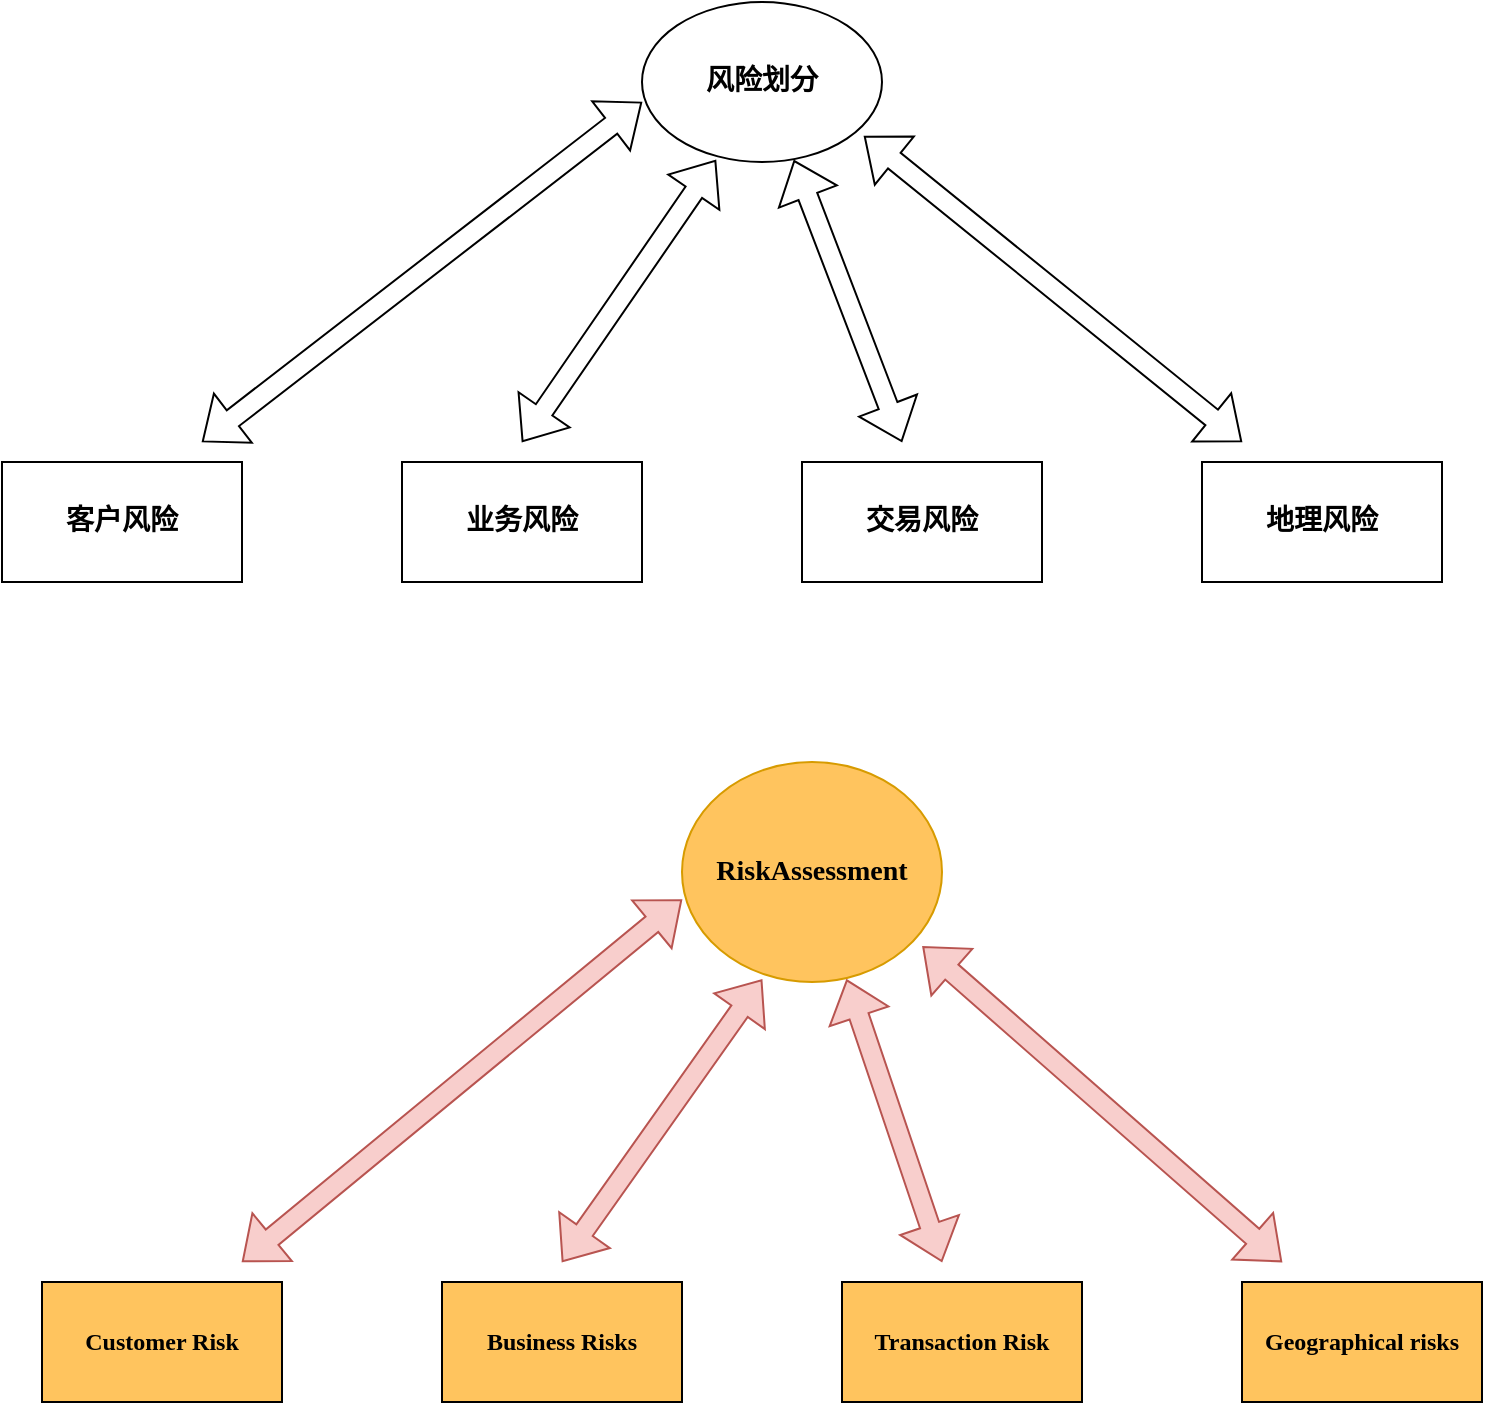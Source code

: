 <mxfile version="23.1.1" type="github">
  <diagram name="Page-1" id="q0FwqspuL519-4UCJni0">
    <mxGraphModel dx="1314" dy="806" grid="1" gridSize="10" guides="1" tooltips="1" connect="1" arrows="0" fold="1" page="1" pageScale="1" pageWidth="850" pageHeight="1100" math="0" shadow="0">
      <root>
        <mxCell id="0" />
        <mxCell id="1" parent="0" />
        <mxCell id="U842g6Urp9s58XFCxxzL-1" value="&lt;p style=&quot;margin: 0pt 0pt 0.0pt; text-align: justify; font-family: Calibri; font-size: 10.5pt;&quot; class=&quot;MsoNormal&quot;&gt;&lt;b&gt;&lt;font face=&quot;宋体&quot;&gt;客户风险&lt;/font&gt;&lt;/b&gt;&lt;/p&gt;" style="rounded=0;whiteSpace=wrap;html=1;" vertex="1" parent="1">
          <mxGeometry x="30" y="340" width="120" height="60" as="geometry" />
        </mxCell>
        <mxCell id="U842g6Urp9s58XFCxxzL-2" value="&lt;p style=&quot;margin: 0pt 0pt 0.0pt; text-align: justify; font-family: Calibri; font-size: 10.5pt;&quot; class=&quot;MsoNormal&quot;&gt;&lt;b&gt;&lt;font face=&quot;宋体&quot;&gt;业务风险&lt;/font&gt;&lt;/b&gt;&lt;/p&gt;&lt;p style=&quot;margin: 0pt 0pt 0.0pt; text-align: justify; font-family: Calibri; font-size: 10.5pt;&quot; class=&quot;MsoNormal&quot;&gt;&lt;/p&gt;" style="rounded=0;whiteSpace=wrap;html=1;" vertex="1" parent="1">
          <mxGeometry x="230" y="340" width="120" height="60" as="geometry" />
        </mxCell>
        <mxCell id="U842g6Urp9s58XFCxxzL-3" value="&lt;p style=&quot;margin: 0pt 0pt 0.0pt; text-align: justify; font-family: Calibri; font-size: 10.5pt;&quot; class=&quot;MsoNormal&quot;&gt;&lt;b&gt;&lt;font face=&quot;宋体&quot;&gt;交易风险&lt;/font&gt;&lt;/b&gt;&lt;/p&gt;&lt;p style=&quot;margin: 0pt 0pt 0.0pt; text-align: justify; font-family: Calibri; font-size: 10.5pt;&quot; class=&quot;MsoNormal&quot;&gt;&lt;/p&gt;&lt;p style=&quot;margin: 0pt 0pt 0.0pt; text-align: justify; font-family: Calibri; font-size: 10.5pt;&quot; class=&quot;MsoNormal&quot;&gt;&lt;/p&gt;" style="rounded=0;whiteSpace=wrap;html=1;" vertex="1" parent="1">
          <mxGeometry x="430" y="340" width="120" height="60" as="geometry" />
        </mxCell>
        <mxCell id="U842g6Urp9s58XFCxxzL-4" value="&lt;p style=&quot;margin: 0pt 0pt 0.0pt; text-align: justify; font-family: Calibri; font-size: 10.5pt;&quot; class=&quot;MsoNormal&quot;&gt;&lt;b&gt;&lt;font face=&quot;宋体&quot;&gt;地理风险&lt;/font&gt;&lt;/b&gt;&lt;/p&gt;&lt;p style=&quot;margin: 0pt 0pt 0.0pt; text-align: justify; font-family: Calibri; font-size: 10.5pt;&quot; class=&quot;MsoNormal&quot;&gt;&lt;/p&gt;&lt;p style=&quot;margin: 0pt 0pt 0.0pt; text-align: justify; font-family: Calibri; font-size: 10.5pt;&quot; class=&quot;MsoNormal&quot;&gt;&lt;/p&gt;&lt;p style=&quot;margin: 0pt 0pt 0.0pt; text-align: justify; font-family: Calibri; font-size: 10.5pt;&quot; class=&quot;MsoNormal&quot;&gt;&lt;/p&gt;" style="rounded=0;whiteSpace=wrap;html=1;" vertex="1" parent="1">
          <mxGeometry x="630" y="340" width="120" height="60" as="geometry" />
        </mxCell>
        <mxCell id="U842g6Urp9s58XFCxxzL-6" value="&lt;b style=&quot;border-color: var(--border-color); font-family: Calibri; font-size: 14px; text-align: justify;&quot;&gt;&lt;font style=&quot;border-color: var(--border-color);&quot; face=&quot;宋体&quot;&gt;风险划分&lt;/font&gt;&lt;/b&gt;" style="ellipse;whiteSpace=wrap;html=1;" vertex="1" parent="1">
          <mxGeometry x="350" y="110" width="120" height="80" as="geometry" />
        </mxCell>
        <mxCell id="U842g6Urp9s58XFCxxzL-7" value="" style="shape=flexArrow;endArrow=classic;startArrow=classic;html=1;rounded=0;entryX=0;entryY=0.625;entryDx=0;entryDy=0;entryPerimeter=0;" edge="1" parent="1" target="U842g6Urp9s58XFCxxzL-6">
          <mxGeometry width="100" height="100" relative="1" as="geometry">
            <mxPoint x="130" y="330" as="sourcePoint" />
            <mxPoint x="350" y="170" as="targetPoint" />
          </mxGeometry>
        </mxCell>
        <mxCell id="U842g6Urp9s58XFCxxzL-8" value="" style="shape=flexArrow;endArrow=classic;startArrow=classic;html=1;rounded=0;entryX=0.308;entryY=0.988;entryDx=0;entryDy=0;entryPerimeter=0;" edge="1" parent="1" target="U842g6Urp9s58XFCxxzL-6">
          <mxGeometry width="100" height="100" relative="1" as="geometry">
            <mxPoint x="290" y="330" as="sourcePoint" />
            <mxPoint x="360" y="180" as="targetPoint" />
          </mxGeometry>
        </mxCell>
        <mxCell id="U842g6Urp9s58XFCxxzL-9" value="" style="shape=flexArrow;endArrow=classic;startArrow=classic;html=1;rounded=0;entryX=0.925;entryY=0.838;entryDx=0;entryDy=0;entryPerimeter=0;" edge="1" parent="1" target="U842g6Urp9s58XFCxxzL-6">
          <mxGeometry width="100" height="100" relative="1" as="geometry">
            <mxPoint x="650" y="330" as="sourcePoint" />
            <mxPoint x="370" y="190" as="targetPoint" />
          </mxGeometry>
        </mxCell>
        <mxCell id="U842g6Urp9s58XFCxxzL-10" value="" style="shape=flexArrow;endArrow=classic;startArrow=classic;html=1;rounded=0;entryX=0.633;entryY=0.988;entryDx=0;entryDy=0;entryPerimeter=0;" edge="1" parent="1" target="U842g6Urp9s58XFCxxzL-6">
          <mxGeometry width="100" height="100" relative="1" as="geometry">
            <mxPoint x="480" y="330" as="sourcePoint" />
            <mxPoint x="397" y="199" as="targetPoint" />
          </mxGeometry>
        </mxCell>
        <mxCell id="U842g6Urp9s58XFCxxzL-12" value="&lt;div style=&quot;text-align: justify;&quot;&gt;&lt;font face=&quot;宋体&quot;&gt;&lt;b&gt;Customer Risk&lt;/b&gt;&lt;/font&gt;&lt;/div&gt;&lt;p style=&quot;margin: 0pt 0pt 0.0pt; text-align: justify; font-family: Calibri; font-size: 10.5pt;&quot; class=&quot;MsoNormal&quot;&gt;&lt;/p&gt;" style="rounded=0;whiteSpace=wrap;html=1;fillColor=#ffc45e;" vertex="1" parent="1">
          <mxGeometry x="50" y="750" width="120" height="60" as="geometry" />
        </mxCell>
        <mxCell id="U842g6Urp9s58XFCxxzL-13" value="&lt;div style=&quot;text-align: justify;&quot;&gt;&lt;font face=&quot;宋体&quot;&gt;&lt;b&gt;Business Risks&lt;/b&gt;&lt;/font&gt;&lt;/div&gt;&lt;p style=&quot;margin: 0pt 0pt 0.0pt; text-align: justify; font-family: Calibri; font-size: 10.5pt;&quot; class=&quot;MsoNormal&quot;&gt;&lt;/p&gt;&lt;p style=&quot;margin: 0pt 0pt 0.0pt; text-align: justify; font-family: Calibri; font-size: 10.5pt;&quot; class=&quot;MsoNormal&quot;&gt;&lt;/p&gt;" style="rounded=0;whiteSpace=wrap;html=1;fillColor=#ffc45e;" vertex="1" parent="1">
          <mxGeometry x="250" y="750" width="120" height="60" as="geometry" />
        </mxCell>
        <mxCell id="U842g6Urp9s58XFCxxzL-14" value="&lt;div style=&quot;text-align: justify;&quot;&gt;&lt;font face=&quot;宋体&quot;&gt;&lt;b&gt;Transaction Risk&lt;/b&gt;&lt;/font&gt;&lt;/div&gt;&lt;p style=&quot;margin: 0pt 0pt 0.0pt; text-align: justify; font-family: Calibri; font-size: 10.5pt;&quot; class=&quot;MsoNormal&quot;&gt;&lt;/p&gt;&lt;p style=&quot;margin: 0pt 0pt 0.0pt; text-align: justify; font-family: Calibri; font-size: 10.5pt;&quot; class=&quot;MsoNormal&quot;&gt;&lt;/p&gt;&lt;p style=&quot;margin: 0pt 0pt 0.0pt; text-align: justify; font-family: Calibri; font-size: 10.5pt;&quot; class=&quot;MsoNormal&quot;&gt;&lt;/p&gt;" style="rounded=0;whiteSpace=wrap;html=1;fillColor=#ffc45e;" vertex="1" parent="1">
          <mxGeometry x="450" y="750" width="120" height="60" as="geometry" />
        </mxCell>
        <mxCell id="U842g6Urp9s58XFCxxzL-15" value="&lt;div style=&quot;text-align: justify;&quot;&gt;&lt;font face=&quot;宋体&quot;&gt;&lt;b&gt;Geographical risks&lt;/b&gt;&lt;/font&gt;&lt;/div&gt;&lt;p style=&quot;margin: 0pt 0pt 0.0pt; text-align: justify; font-family: Calibri; font-size: 10.5pt;&quot; class=&quot;MsoNormal&quot;&gt;&lt;/p&gt;&lt;p style=&quot;margin: 0pt 0pt 0.0pt; text-align: justify; font-family: Calibri; font-size: 10.5pt;&quot; class=&quot;MsoNormal&quot;&gt;&lt;/p&gt;&lt;p style=&quot;margin: 0pt 0pt 0.0pt; text-align: justify; font-family: Calibri; font-size: 10.5pt;&quot; class=&quot;MsoNormal&quot;&gt;&lt;/p&gt;&lt;p style=&quot;margin: 0pt 0pt 0.0pt; text-align: justify; font-family: Calibri; font-size: 10.5pt;&quot; class=&quot;MsoNormal&quot;&gt;&lt;/p&gt;" style="rounded=0;whiteSpace=wrap;html=1;fillColor=#ffc45e;" vertex="1" parent="1">
          <mxGeometry x="650" y="750" width="120" height="60" as="geometry" />
        </mxCell>
        <mxCell id="U842g6Urp9s58XFCxxzL-16" value="&lt;b style=&quot;border-color: var(--border-color); font-family: Calibri; font-size: 14px; text-align: justify;&quot;&gt;&lt;font style=&quot;border-color: var(--border-color);&quot; face=&quot;宋体&quot;&gt;RiskAssessment&lt;/font&gt;&lt;/b&gt;" style="ellipse;whiteSpace=wrap;html=1;labelBackgroundColor=none;labelBorderColor=none;fillColor=#FFC45E;strokeColor=#d79b00;" vertex="1" parent="1">
          <mxGeometry x="370" y="490" width="130" height="110" as="geometry" />
        </mxCell>
        <mxCell id="U842g6Urp9s58XFCxxzL-17" value="" style="shape=flexArrow;endArrow=classic;startArrow=classic;html=1;rounded=0;entryX=0;entryY=0.625;entryDx=0;entryDy=0;entryPerimeter=0;fillColor=#f8cecc;strokeColor=#b85450;" edge="1" parent="1" target="U842g6Urp9s58XFCxxzL-16">
          <mxGeometry width="100" height="100" relative="1" as="geometry">
            <mxPoint x="150" y="740" as="sourcePoint" />
            <mxPoint x="370" y="580" as="targetPoint" />
          </mxGeometry>
        </mxCell>
        <mxCell id="U842g6Urp9s58XFCxxzL-18" value="" style="shape=flexArrow;endArrow=classic;startArrow=classic;html=1;rounded=0;entryX=0.308;entryY=0.988;entryDx=0;entryDy=0;entryPerimeter=0;fillColor=#f8cecc;strokeColor=#b85450;" edge="1" parent="1" target="U842g6Urp9s58XFCxxzL-16">
          <mxGeometry width="100" height="100" relative="1" as="geometry">
            <mxPoint x="310" y="740" as="sourcePoint" />
            <mxPoint x="380" y="590" as="targetPoint" />
          </mxGeometry>
        </mxCell>
        <mxCell id="U842g6Urp9s58XFCxxzL-19" value="" style="shape=flexArrow;endArrow=classic;startArrow=classic;html=1;rounded=0;entryX=0.925;entryY=0.838;entryDx=0;entryDy=0;entryPerimeter=0;fillColor=#f8cecc;strokeColor=#b85450;" edge="1" parent="1" target="U842g6Urp9s58XFCxxzL-16">
          <mxGeometry width="100" height="100" relative="1" as="geometry">
            <mxPoint x="670" y="740" as="sourcePoint" />
            <mxPoint x="390" y="600" as="targetPoint" />
          </mxGeometry>
        </mxCell>
        <mxCell id="U842g6Urp9s58XFCxxzL-20" value="" style="shape=flexArrow;endArrow=classic;startArrow=classic;html=1;rounded=0;entryX=0.633;entryY=0.988;entryDx=0;entryDy=0;entryPerimeter=0;fillColor=#f8cecc;strokeColor=#b85450;" edge="1" parent="1" target="U842g6Urp9s58XFCxxzL-16">
          <mxGeometry width="100" height="100" relative="1" as="geometry">
            <mxPoint x="500" y="740" as="sourcePoint" />
            <mxPoint x="417" y="609" as="targetPoint" />
          </mxGeometry>
        </mxCell>
      </root>
    </mxGraphModel>
  </diagram>
</mxfile>
